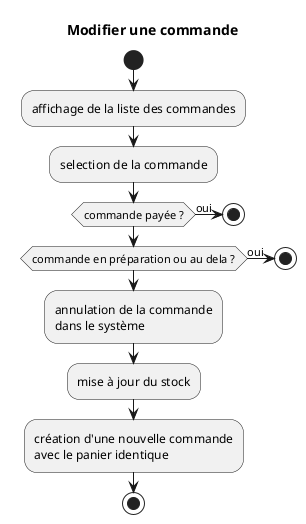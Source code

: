 @startuml 04_workflow4
title Modifier une commande

start

:affichage de la liste des commandes;
:selection de la commande;
if (commande payée ?) then (oui)
    stop
endif
if (commande en préparation ou au dela ?) then (oui)
    stop
endif
:annulation de la commande 
dans le système;
:mise à jour du stock;
:création d'une nouvelle commande 
avec le panier identique;
stop

@enduml